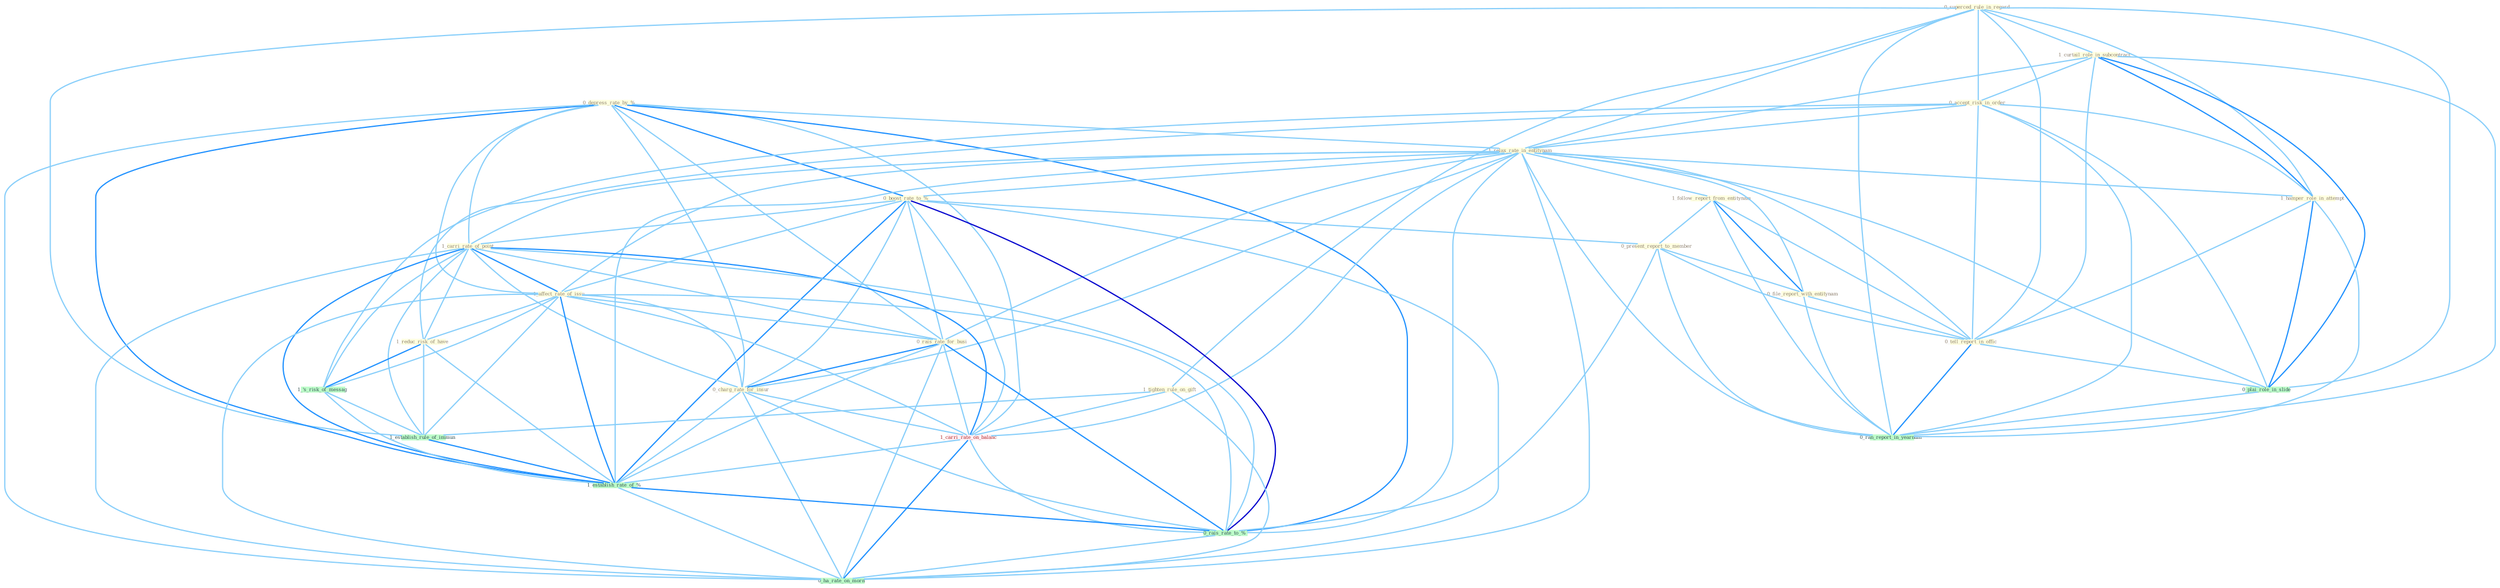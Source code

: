 Graph G{ 
    node
    [shape=polygon,style=filled,width=.5,height=.06,color="#BDFCC9",fixedsize=true,fontsize=4,
    fontcolor="#2f4f4f"];
    {node
    [color="#ffffe0", fontcolor="#8b7d6b"] "0_superced_rule_in_regard " "0_depress_rate_by_% " "1_curtail_role_in_subcontract " "0_accept_risk_in_order " "1_relax_rate_in_entitynam " "0_boost_rate_to_% " "1_follow_report_from_entitynam " "1_carri_rate_of_point " "1_tighten_rule_on_gift " "0_present_report_to_member " "1_hamper_role_in_attempt " "1_affect_rate_of_issu " "0_file_report_with_entitynam " "0_tell_report_in_offic " "0_rais_rate_for_busi " "0_charg_rate_for_insur " "1_reduc_risk_of_have "}
{node [color="#fff0f5", fontcolor="#b22222"] "1_carri_rate_on_balanc "}
edge [color="#B0E2FF"];

	"0_superced_rule_in_regard " -- "1_curtail_role_in_subcontract " [w="1", color="#87cefa" ];
	"0_superced_rule_in_regard " -- "0_accept_risk_in_order " [w="1", color="#87cefa" ];
	"0_superced_rule_in_regard " -- "1_relax_rate_in_entitynam " [w="1", color="#87cefa" ];
	"0_superced_rule_in_regard " -- "1_tighten_rule_on_gift " [w="1", color="#87cefa" ];
	"0_superced_rule_in_regard " -- "1_hamper_role_in_attempt " [w="1", color="#87cefa" ];
	"0_superced_rule_in_regard " -- "0_tell_report_in_offic " [w="1", color="#87cefa" ];
	"0_superced_rule_in_regard " -- "0_plai_role_in_slide " [w="1", color="#87cefa" ];
	"0_superced_rule_in_regard " -- "0_ran_report_in_yearnum " [w="1", color="#87cefa" ];
	"0_superced_rule_in_regard " -- "1_establish_rule_of_immun " [w="1", color="#87cefa" ];
	"0_depress_rate_by_% " -- "1_relax_rate_in_entitynam " [w="1", color="#87cefa" ];
	"0_depress_rate_by_% " -- "0_boost_rate_to_% " [w="2", color="#1e90ff" , len=0.8];
	"0_depress_rate_by_% " -- "1_carri_rate_of_point " [w="1", color="#87cefa" ];
	"0_depress_rate_by_% " -- "1_affect_rate_of_issu " [w="1", color="#87cefa" ];
	"0_depress_rate_by_% " -- "0_rais_rate_for_busi " [w="1", color="#87cefa" ];
	"0_depress_rate_by_% " -- "0_charg_rate_for_insur " [w="1", color="#87cefa" ];
	"0_depress_rate_by_% " -- "1_carri_rate_on_balanc " [w="1", color="#87cefa" ];
	"0_depress_rate_by_% " -- "1_establish_rate_of_% " [w="2", color="#1e90ff" , len=0.8];
	"0_depress_rate_by_% " -- "0_rais_rate_to_% " [w="2", color="#1e90ff" , len=0.8];
	"0_depress_rate_by_% " -- "0_ha_rate_on_morn " [w="1", color="#87cefa" ];
	"1_curtail_role_in_subcontract " -- "0_accept_risk_in_order " [w="1", color="#87cefa" ];
	"1_curtail_role_in_subcontract " -- "1_relax_rate_in_entitynam " [w="1", color="#87cefa" ];
	"1_curtail_role_in_subcontract " -- "1_hamper_role_in_attempt " [w="2", color="#1e90ff" , len=0.8];
	"1_curtail_role_in_subcontract " -- "0_tell_report_in_offic " [w="1", color="#87cefa" ];
	"1_curtail_role_in_subcontract " -- "0_plai_role_in_slide " [w="2", color="#1e90ff" , len=0.8];
	"1_curtail_role_in_subcontract " -- "0_ran_report_in_yearnum " [w="1", color="#87cefa" ];
	"0_accept_risk_in_order " -- "1_relax_rate_in_entitynam " [w="1", color="#87cefa" ];
	"0_accept_risk_in_order " -- "1_hamper_role_in_attempt " [w="1", color="#87cefa" ];
	"0_accept_risk_in_order " -- "0_tell_report_in_offic " [w="1", color="#87cefa" ];
	"0_accept_risk_in_order " -- "1_reduc_risk_of_have " [w="1", color="#87cefa" ];
	"0_accept_risk_in_order " -- "0_plai_role_in_slide " [w="1", color="#87cefa" ];
	"0_accept_risk_in_order " -- "1_'s_risk_of_messag " [w="1", color="#87cefa" ];
	"0_accept_risk_in_order " -- "0_ran_report_in_yearnum " [w="1", color="#87cefa" ];
	"1_relax_rate_in_entitynam " -- "0_boost_rate_to_% " [w="1", color="#87cefa" ];
	"1_relax_rate_in_entitynam " -- "1_follow_report_from_entitynam " [w="1", color="#87cefa" ];
	"1_relax_rate_in_entitynam " -- "1_carri_rate_of_point " [w="1", color="#87cefa" ];
	"1_relax_rate_in_entitynam " -- "1_hamper_role_in_attempt " [w="1", color="#87cefa" ];
	"1_relax_rate_in_entitynam " -- "1_affect_rate_of_issu " [w="1", color="#87cefa" ];
	"1_relax_rate_in_entitynam " -- "0_file_report_with_entitynam " [w="1", color="#87cefa" ];
	"1_relax_rate_in_entitynam " -- "0_tell_report_in_offic " [w="1", color="#87cefa" ];
	"1_relax_rate_in_entitynam " -- "0_rais_rate_for_busi " [w="1", color="#87cefa" ];
	"1_relax_rate_in_entitynam " -- "0_charg_rate_for_insur " [w="1", color="#87cefa" ];
	"1_relax_rate_in_entitynam " -- "0_plai_role_in_slide " [w="1", color="#87cefa" ];
	"1_relax_rate_in_entitynam " -- "1_carri_rate_on_balanc " [w="1", color="#87cefa" ];
	"1_relax_rate_in_entitynam " -- "0_ran_report_in_yearnum " [w="1", color="#87cefa" ];
	"1_relax_rate_in_entitynam " -- "1_establish_rate_of_% " [w="1", color="#87cefa" ];
	"1_relax_rate_in_entitynam " -- "0_rais_rate_to_% " [w="1", color="#87cefa" ];
	"1_relax_rate_in_entitynam " -- "0_ha_rate_on_morn " [w="1", color="#87cefa" ];
	"0_boost_rate_to_% " -- "1_carri_rate_of_point " [w="1", color="#87cefa" ];
	"0_boost_rate_to_% " -- "0_present_report_to_member " [w="1", color="#87cefa" ];
	"0_boost_rate_to_% " -- "1_affect_rate_of_issu " [w="1", color="#87cefa" ];
	"0_boost_rate_to_% " -- "0_rais_rate_for_busi " [w="1", color="#87cefa" ];
	"0_boost_rate_to_% " -- "0_charg_rate_for_insur " [w="1", color="#87cefa" ];
	"0_boost_rate_to_% " -- "1_carri_rate_on_balanc " [w="1", color="#87cefa" ];
	"0_boost_rate_to_% " -- "1_establish_rate_of_% " [w="2", color="#1e90ff" , len=0.8];
	"0_boost_rate_to_% " -- "0_rais_rate_to_% " [w="3", color="#0000cd" , len=0.6];
	"0_boost_rate_to_% " -- "0_ha_rate_on_morn " [w="1", color="#87cefa" ];
	"1_follow_report_from_entitynam " -- "0_present_report_to_member " [w="1", color="#87cefa" ];
	"1_follow_report_from_entitynam " -- "0_file_report_with_entitynam " [w="2", color="#1e90ff" , len=0.8];
	"1_follow_report_from_entitynam " -- "0_tell_report_in_offic " [w="1", color="#87cefa" ];
	"1_follow_report_from_entitynam " -- "0_ran_report_in_yearnum " [w="1", color="#87cefa" ];
	"1_carri_rate_of_point " -- "1_affect_rate_of_issu " [w="2", color="#1e90ff" , len=0.8];
	"1_carri_rate_of_point " -- "0_rais_rate_for_busi " [w="1", color="#87cefa" ];
	"1_carri_rate_of_point " -- "0_charg_rate_for_insur " [w="1", color="#87cefa" ];
	"1_carri_rate_of_point " -- "1_reduc_risk_of_have " [w="1", color="#87cefa" ];
	"1_carri_rate_of_point " -- "1_carri_rate_on_balanc " [w="2", color="#1e90ff" , len=0.8];
	"1_carri_rate_of_point " -- "1_'s_risk_of_messag " [w="1", color="#87cefa" ];
	"1_carri_rate_of_point " -- "1_establish_rule_of_immun " [w="1", color="#87cefa" ];
	"1_carri_rate_of_point " -- "1_establish_rate_of_% " [w="2", color="#1e90ff" , len=0.8];
	"1_carri_rate_of_point " -- "0_rais_rate_to_% " [w="1", color="#87cefa" ];
	"1_carri_rate_of_point " -- "0_ha_rate_on_morn " [w="1", color="#87cefa" ];
	"1_tighten_rule_on_gift " -- "1_carri_rate_on_balanc " [w="1", color="#87cefa" ];
	"1_tighten_rule_on_gift " -- "1_establish_rule_of_immun " [w="1", color="#87cefa" ];
	"1_tighten_rule_on_gift " -- "0_ha_rate_on_morn " [w="1", color="#87cefa" ];
	"0_present_report_to_member " -- "0_file_report_with_entitynam " [w="1", color="#87cefa" ];
	"0_present_report_to_member " -- "0_tell_report_in_offic " [w="1", color="#87cefa" ];
	"0_present_report_to_member " -- "0_ran_report_in_yearnum " [w="1", color="#87cefa" ];
	"0_present_report_to_member " -- "0_rais_rate_to_% " [w="1", color="#87cefa" ];
	"1_hamper_role_in_attempt " -- "0_tell_report_in_offic " [w="1", color="#87cefa" ];
	"1_hamper_role_in_attempt " -- "0_plai_role_in_slide " [w="2", color="#1e90ff" , len=0.8];
	"1_hamper_role_in_attempt " -- "0_ran_report_in_yearnum " [w="1", color="#87cefa" ];
	"1_affect_rate_of_issu " -- "0_rais_rate_for_busi " [w="1", color="#87cefa" ];
	"1_affect_rate_of_issu " -- "0_charg_rate_for_insur " [w="1", color="#87cefa" ];
	"1_affect_rate_of_issu " -- "1_reduc_risk_of_have " [w="1", color="#87cefa" ];
	"1_affect_rate_of_issu " -- "1_carri_rate_on_balanc " [w="1", color="#87cefa" ];
	"1_affect_rate_of_issu " -- "1_'s_risk_of_messag " [w="1", color="#87cefa" ];
	"1_affect_rate_of_issu " -- "1_establish_rule_of_immun " [w="1", color="#87cefa" ];
	"1_affect_rate_of_issu " -- "1_establish_rate_of_% " [w="2", color="#1e90ff" , len=0.8];
	"1_affect_rate_of_issu " -- "0_rais_rate_to_% " [w="1", color="#87cefa" ];
	"1_affect_rate_of_issu " -- "0_ha_rate_on_morn " [w="1", color="#87cefa" ];
	"0_file_report_with_entitynam " -- "0_tell_report_in_offic " [w="1", color="#87cefa" ];
	"0_file_report_with_entitynam " -- "0_ran_report_in_yearnum " [w="1", color="#87cefa" ];
	"0_tell_report_in_offic " -- "0_plai_role_in_slide " [w="1", color="#87cefa" ];
	"0_tell_report_in_offic " -- "0_ran_report_in_yearnum " [w="2", color="#1e90ff" , len=0.8];
	"0_rais_rate_for_busi " -- "0_charg_rate_for_insur " [w="2", color="#1e90ff" , len=0.8];
	"0_rais_rate_for_busi " -- "1_carri_rate_on_balanc " [w="1", color="#87cefa" ];
	"0_rais_rate_for_busi " -- "1_establish_rate_of_% " [w="1", color="#87cefa" ];
	"0_rais_rate_for_busi " -- "0_rais_rate_to_% " [w="2", color="#1e90ff" , len=0.8];
	"0_rais_rate_for_busi " -- "0_ha_rate_on_morn " [w="1", color="#87cefa" ];
	"0_charg_rate_for_insur " -- "1_carri_rate_on_balanc " [w="1", color="#87cefa" ];
	"0_charg_rate_for_insur " -- "1_establish_rate_of_% " [w="1", color="#87cefa" ];
	"0_charg_rate_for_insur " -- "0_rais_rate_to_% " [w="1", color="#87cefa" ];
	"0_charg_rate_for_insur " -- "0_ha_rate_on_morn " [w="1", color="#87cefa" ];
	"1_reduc_risk_of_have " -- "1_'s_risk_of_messag " [w="2", color="#1e90ff" , len=0.8];
	"1_reduc_risk_of_have " -- "1_establish_rule_of_immun " [w="1", color="#87cefa" ];
	"1_reduc_risk_of_have " -- "1_establish_rate_of_% " [w="1", color="#87cefa" ];
	"0_plai_role_in_slide " -- "0_ran_report_in_yearnum " [w="1", color="#87cefa" ];
	"1_carri_rate_on_balanc " -- "1_establish_rate_of_% " [w="1", color="#87cefa" ];
	"1_carri_rate_on_balanc " -- "0_rais_rate_to_% " [w="1", color="#87cefa" ];
	"1_carri_rate_on_balanc " -- "0_ha_rate_on_morn " [w="2", color="#1e90ff" , len=0.8];
	"1_'s_risk_of_messag " -- "1_establish_rule_of_immun " [w="1", color="#87cefa" ];
	"1_'s_risk_of_messag " -- "1_establish_rate_of_% " [w="1", color="#87cefa" ];
	"1_establish_rule_of_immun " -- "1_establish_rate_of_% " [w="2", color="#1e90ff" , len=0.8];
	"1_establish_rate_of_% " -- "0_rais_rate_to_% " [w="2", color="#1e90ff" , len=0.8];
	"1_establish_rate_of_% " -- "0_ha_rate_on_morn " [w="1", color="#87cefa" ];
	"0_rais_rate_to_% " -- "0_ha_rate_on_morn " [w="1", color="#87cefa" ];
}